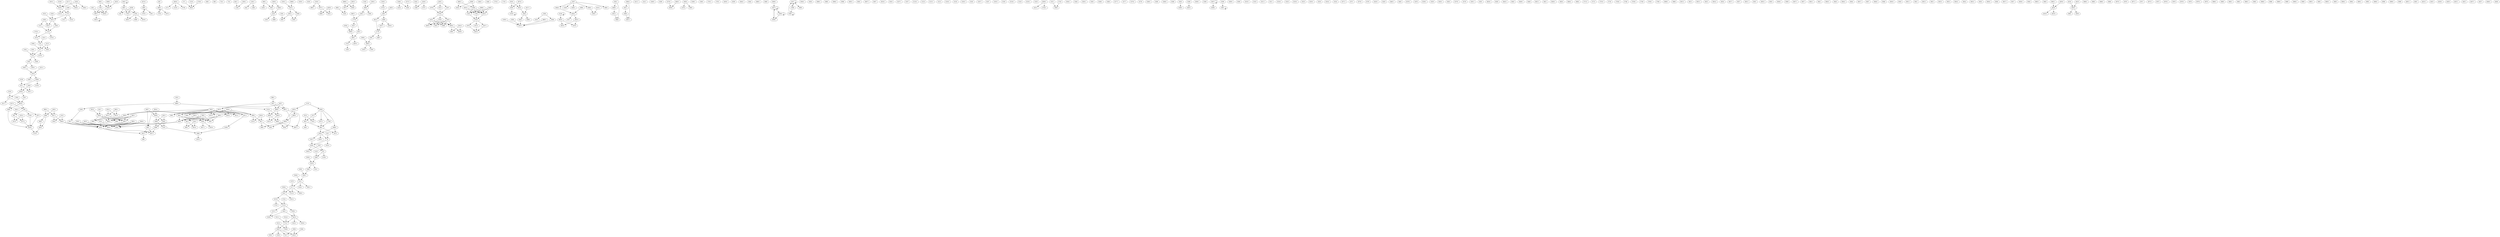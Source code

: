 digraph adj {
graph [k=96]
edge [d=-95]
"32+" [l=107 C=3060]
"32-" [l=107 C=3060]
"140+" [l=234 C=4866]
"140-" [l=234 C=4866]
"275+" [l=105 C=2550]
"275-" [l=105 C=2550]
"331+" [l=175 C=20400]
"331-" [l=175 C=20400]
"363+" [l=96 C=255]
"363-" [l=96 C=255]
"366+" [l=97 C=510]
"366-" [l=97 C=510]
"491+" [l=4111 C=62013]
"491-" [l=4111 C=62013]
"514+" [l=109 C=3570]
"514-" [l=109 C=3570]
"517+" [l=105 C=2550]
"517-" [l=105 C=2550]
"520+" [l=106 C=2805]
"520-" [l=106 C=2805]
"571+" [l=188 C=3673]
"571-" [l=188 C=3673]
"598+" [l=1358 C=12988]
"598-" [l=1358 C=12988]
"724+" [l=1220 C=58476]
"724-" [l=1220 C=58476]
"842+" [l=481 C=9414]
"842-" [l=481 C=9414]
"860+" [l=254 C=5630]
"860-" [l=254 C=5630]
"909+" [l=146 C=1598]
"909-" [l=146 C=1598]
"1029+" [l=297 C=1628]
"1029-" [l=297 C=1628]
"1132+" [l=99 C=1020]
"1132-" [l=99 C=1020]
"1185+" [l=242 C=8154]
"1185-" [l=242 C=8154]
"1221+" [l=191 C=801]
"1221-" [l=191 C=801]
"1265+" [l=252 C=3440]
"1265-" [l=252 C=3440]
"1326+" [l=137 C=760]
"1326-" [l=137 C=760]
"1382+" [l=725 C=9707]
"1382-" [l=725 C=9707]
"1385+" [l=438 C=13223]
"1385-" [l=438 C=13223]
"1454+" [l=191 C=6725]
"1454-" [l=191 C=6725]
"1455+" [l=209 C=10225]
"1455-" [l=209 C=10225]
"1456+" [l=149 C=6493]
"1456-" [l=149 C=6493]
"1484+" [l=234 C=553]
"1484-" [l=234 C=553]
"1492+" [l=190 C=1802]
"1492-" [l=190 C=1802]
"1580+" [l=149 C=7007]
"1580-" [l=149 C=7007]
"1593+" [l=213 C=4462]
"1593-" [l=213 C=4462]
"1735+" [l=264 C=4581]
"1735-" [l=264 C=4581]
"1785+" [l=315 C=5046]
"1785-" [l=315 C=5046]
"1861+" [l=146 C=3019]
"1861-" [l=146 C=3019]
"1902+" [l=156 C=3495]
"1902-" [l=156 C=3495]
"1917+" [l=295 C=1768]
"1917-" [l=295 C=1768]
"1925+" [l=381 C=3720]
"1925-" [l=381 C=3720]
"1978+" [l=191 C=3736]
"1978-" [l=191 C=3736]
"2013+" [l=191 C=4569]
"2013-" [l=191 C=4569]
"2046+" [l=285 C=1176]
"2046-" [l=285 C=1176]
"2060+" [l=191 C=457]
"2060-" [l=191 C=457]
"2129+" [l=188 C=4642]
"2129-" [l=188 C=4642]
"2133+" [l=188 C=2863]
"2133-" [l=188 C=2863]
"2183+" [l=239 C=1690]
"2183-" [l=239 C=1690]
"2205+" [l=195 C=5111]
"2205-" [l=195 C=5111]
"2207+" [l=190 C=8863]
"2207-" [l=190 C=8863]
"2245+" [l=181 C=839]
"2245-" [l=181 C=839]
"2253+" [l=541 C=6932]
"2253-" [l=541 C=6932]
"2267+" [l=192 C=3951]
"2267-" [l=192 C=3951]
"2280+" [l=269 C=1546]
"2280-" [l=269 C=1546]
"2304+" [l=191 C=1045]
"2304-" [l=191 C=1045]
"2345+" [l=150 C=4097]
"2345-" [l=150 C=4097]
"2369+" [l=146 C=739]
"2369-" [l=146 C=739]
"2395+" [l=281 C=2071]
"2395-" [l=281 C=2071]
"2411+" [l=214 C=497]
"2411-" [l=214 C=497]
"2425+" [l=169 C=4062]
"2425-" [l=169 C=4062]
"2511+" [l=150 C=184]
"2511-" [l=150 C=184]
"2525+" [l=189 C=3227]
"2525-" [l=189 C=3227]
"2569+" [l=201 C=699]
"2569-" [l=201 C=699]
"2575+" [l=191 C=2075]
"2575-" [l=191 C=2075]
"2578+" [l=204 C=642]
"2578-" [l=204 C=642]
"2580+" [l=191 C=286]
"2580-" [l=191 C=286]
"2590+" [l=112 C=45]
"2590-" [l=112 C=45]
"2602+" [l=112 C=461]
"2602-" [l=112 C=461]
"2618+" [l=192 C=2663]
"2618-" [l=192 C=2663]
"2641+" [l=191 C=2108]
"2641-" [l=191 C=2108]
"2644+" [l=196 C=506]
"2644-" [l=196 C=506]
"2645+" [l=137 C=842]
"2645-" [l=137 C=842]
"2651+" [l=168 C=1179]
"2651-" [l=168 C=1179]
"2669+" [l=191 C=422]
"2669-" [l=191 C=422]
"2690+" [l=192 C=1839]
"2690-" [l=192 C=1839]
"2702+" [l=264 C=834]
"2702-" [l=264 C=834]
"2703+" [l=289 C=2243]
"2703-" [l=289 C=2243]
"2749+" [l=191 C=317]
"2749-" [l=191 C=317]
"2779+" [l=155 C=1740]
"2779-" [l=155 C=1740]
"2784+" [l=191 C=1908]
"2784-" [l=191 C=1908]
"2830+" [l=156 C=2408]
"2830-" [l=156 C=2408]
"2837+" [l=228 C=1388]
"2837-" [l=228 C=1388]
"2839+" [l=268 C=586]
"2839-" [l=268 C=586]
"2844+" [l=191 C=450]
"2844-" [l=191 C=450]
"2865+" [l=123 C=641]
"2865-" [l=123 C=641]
"2880+" [l=269 C=1295]
"2880-" [l=269 C=1295]
"2886+" [l=121 C=402]
"2886-" [l=121 C=402]
"2888+" [l=194 C=2169]
"2888-" [l=194 C=2169]
"2909+" [l=189 C=1139]
"2909-" [l=189 C=1139]
"2925+" [l=133 C=101]
"2925-" [l=133 C=101]
"2956+" [l=215 C=744]
"2956-" [l=215 C=744]
"2972+" [l=191 C=502]
"2972-" [l=191 C=502]
"2980+" [l=303 C=1413]
"2980-" [l=303 C=1413]
"2996+" [l=280 C=1664]
"2996-" [l=280 C=1664]
"2998+" [l=201 C=661]
"2998-" [l=201 C=661]
"3005+" [l=128 C=92]
"3005-" [l=128 C=92]
"3007+" [l=257 C=1648]
"3007-" [l=257 C=1648]
"3016+" [l=208 C=626]
"3016-" [l=208 C=626]
"3025+" [l=191 C=1200]
"3025-" [l=191 C=1200]
"3043+" [l=131 C=87]
"3043-" [l=131 C=87]
"3046+" [l=191 C=1629]
"3046-" [l=191 C=1629]
"3072+" [l=127 C=66]
"3072-" [l=127 C=66]
"3083+" [l=267 C=997]
"3083-" [l=267 C=997]
"3107+" [l=111 C=33]
"3107-" [l=111 C=33]
"3113+" [l=110 C=57]
"3113-" [l=110 C=57]
"3116+" [l=314 C=1056]
"3116-" [l=314 C=1056]
"3118+" [l=128 C=77]
"3118-" [l=128 C=77]
"3122+" [l=209 C=561]
"3122-" [l=209 C=561]
"3139+" [l=138 C=96]
"3139-" [l=138 C=96]
"3150+" [l=138 C=159]
"3150-" [l=138 C=159]
"3159+" [l=203 C=774]
"3159-" [l=203 C=774]
"3163+" [l=194 C=382]
"3163-" [l=194 C=382]
"3180+" [l=140 C=103]
"3180-" [l=140 C=103]
"3187+" [l=196 C=478]
"3187-" [l=196 C=478]
"3190+" [l=150 C=383]
"3190-" [l=150 C=383]
"3195+" [l=139 C=184]
"3195-" [l=139 C=184]
"3206+" [l=205 C=812]
"3206-" [l=205 C=812]
"3213+" [l=134 C=87]
"3213-" [l=134 C=87]
"3217+" [l=152 C=116]
"3217-" [l=152 C=116]
"3218+" [l=212 C=790]
"3218-" [l=212 C=790]
"3220+" [l=230 C=323]
"3220-" [l=230 C=323]
"3221+" [l=118 C=59]
"3221-" [l=118 C=59]
"3228+" [l=191 C=297]
"3228-" [l=191 C=297]
"3231+" [l=193 C=576]
"3231-" [l=193 C=576]
"3260+" [l=127 C=72]
"3260-" [l=127 C=72]
"3261+" [l=109 C=34]
"3261-" [l=109 C=34]
"3264+" [l=202 C=481]
"3264-" [l=202 C=481]
"3265+" [l=172 C=274]
"3265-" [l=172 C=274]
"3266+" [l=122 C=76]
"3266-" [l=122 C=76]
"3267+" [l=173 C=186]
"3267-" [l=173 C=186]
"3268+" [l=132 C=94]
"3268-" [l=132 C=94]
"3269+" [l=191 C=1089]
"3269-" [l=191 C=1089]
"3277+" [l=246 C=401]
"3277-" [l=246 C=401]
"3278+" [l=123 C=57]
"3278-" [l=123 C=57]
"3279+" [l=128 C=90]
"3279-" [l=128 C=90]
"3280+" [l=208 C=570]
"3280-" [l=208 C=570]
"3284+" [l=140 C=136]
"3284-" [l=140 C=136]
"3286+" [l=232 C=718]
"3286-" [l=232 C=718]
"3289+" [l=128 C=125]
"3289-" [l=128 C=125]
"3290+" [l=144 C=139]
"3290-" [l=144 C=139]
"3292+" [l=138 C=129]
"3292-" [l=138 C=129]
"3294+" [l=150 C=244]
"3294-" [l=150 C=244]
"3297+" [l=128 C=148]
"3297-" [l=128 C=148]
"3299+" [l=158 C=128]
"3299-" [l=158 C=128]
"3300+" [l=127 C=90]
"3300-" [l=127 C=90]
"3303+" [l=116 C=44]
"3303-" [l=116 C=44]
"3304+" [l=123 C=69]
"3304-" [l=123 C=69]
"3305+" [l=138 C=88]
"3305-" [l=138 C=88]
"3306+" [l=190 C=1487]
"3306-" [l=190 C=1487]
"3309+" [l=123 C=66]
"3309-" [l=123 C=66]
"3310+" [l=113 C=46]
"3310-" [l=113 C=46]
"3311+" [l=114 C=43]
"3311-" [l=114 C=43]
"3312+" [l=113 C=51]
"3312-" [l=113 C=51]
"3313+" [l=127 C=100]
"3313-" [l=127 C=100]
"3314+" [l=151 C=159]
"3314-" [l=151 C=159]
"3316+" [l=127 C=126]
"3316-" [l=127 C=126]
"3317+" [l=127 C=91]
"3317-" [l=127 C=91]
"3318+" [l=134 C=105]
"3318-" [l=134 C=105]
"3319+" [l=116 C=44]
"3319-" [l=116 C=44]
"3320+" [l=151 C=114]
"3320-" [l=151 C=114]
"3323+" [l=102 C=16]
"3323-" [l=102 C=16]
"3324+" [l=151 C=161]
"3324-" [l=151 C=161]
"3325+" [l=123 C=69]
"3325-" [l=123 C=69]
"3326+" [l=149 C=167]
"3326-" [l=149 C=167]
"3357+" [l=96 C=255]
"3357-" [l=96 C=255]
"3369+" [l=798 C=179265]
"3369-" [l=798 C=179265]
"3370+" [l=651 C=141780]
"3370-" [l=651 C=141780]
"3371+" [l=22028 C=273769]
"3371-" [l=22028 C=273769]
"3372+" [l=172 C=19635]
"3372-" [l=172 C=19635]
"3378+" [l=26375 C=326016]
"3378-" [l=26375 C=326016]
"3381+" [l=435 C=86700]
"3381-" [l=435 C=86700]
"3382+" [l=244 C=37995]
"3382-" [l=244 C=37995]
"3387+" [l=4413 C=715442]
"3387-" [l=4413 C=715442]
"3419+" [l=205 C=28050]
"3419-" [l=205 C=28050]
"3420+" [l=7893 C=74545]
"3420-" [l=7893 C=74545]
"3423+" [l=225 C=33150]
"3423-" [l=225 C=33150]
"3429+" [l=125 C=7650]
"3429-" [l=125 C=7650]
"3435+" [l=144 C=12495]
"3435-" [l=144 C=12495]
"3452+" [l=173 C=19890]
"3452-" [l=173 C=19890]
"3465+" [l=5630 C=57909]
"3465-" [l=5630 C=57909]
"3474+" [l=9772 C=112901]
"3474-" [l=9772 C=112901]
"3476+" [l=34019 C=373690]
"3476-" [l=34019 C=373690]
"3535+" [l=4873 C=33873]
"3535-" [l=4873 C=33873]
"3539+" [l=39056 C=425131]
"3539-" [l=39056 C=425131]
"3547+" [l=302 C=5485]
"3547-" [l=302 C=5485]
"3563+" [l=9907 C=117728]
"3563-" [l=9907 C=117728]
"3579+" [l=33037 C=405774]
"3579-" [l=33037 C=405774]
"3585+" [l=7129 C=72113]
"3585-" [l=7129 C=72113]
"3591+" [l=787 C=2933]
"3591-" [l=787 C=2933]
"3612+" [l=407 C=7986]
"3612-" [l=407 C=7986]
"3626+" [l=5875 C=55418]
"3626-" [l=5875 C=55418]
"3643+" [l=4075 C=40655]
"3643-" [l=4075 C=40655]
"3649+" [l=422 C=4817]
"3649-" [l=422 C=4817]
"3651+" [l=4227 C=42016]
"3651-" [l=4227 C=42016]
"3656+" [l=204 C=12041]
"3656-" [l=204 C=12041]
"3658+" [l=2124 C=17590]
"3658-" [l=2124 C=17590]
"3664+" [l=7510 C=65728]
"3664-" [l=7510 C=65728]
"3682+" [l=3179 C=51086]
"3682-" [l=3179 C=51086]
"3683+" [l=332 C=5926]
"3683-" [l=332 C=5926]
"3687+" [l=272 C=3718]
"3687-" [l=272 C=3718]
"3699+" [l=200 C=7088]
"3699-" [l=200 C=7088]
"3713+" [l=586 C=2512]
"3713-" [l=586 C=2512]
"3720+" [l=4759 C=48089]
"3720-" [l=4759 C=48089]
"3732+" [l=295 C=3849]
"3732-" [l=295 C=3849]
"3743+" [l=196 C=1038]
"3743-" [l=196 C=1038]
"3748+" [l=353 C=1544]
"3748-" [l=353 C=1544]
"3749+" [l=379 C=1531]
"3749-" [l=379 C=1531]
"3753+" [l=111 C=148]
"3753-" [l=111 C=148]
"3755+" [l=140 C=142]
"3755-" [l=140 C=142]
"3759+" [l=191 C=2875]
"3759-" [l=191 C=2875]
"3760+" [l=300 C=6270]
"3760-" [l=300 C=6270]
"3763+" [l=660 C=59817]
"3763-" [l=660 C=59817]
"3891+" [l=44762 C=580032]
"3891-" [l=44762 C=580032]
"3892+" [l=11602 C=201202]
"3892-" [l=11602 C=201202]
"3893+" [l=7275 C=213391]
"3893-" [l=7275 C=213391]
"3894+" [l=4318 C=125935]
"3894-" [l=4318 C=125935]
"3895+" [l=6895 C=155635]
"3895-" [l=6895 C=155635]
"3896+" [l=27189 C=427692]
"3896-" [l=27189 C=427692]
"3897+" [l=27611 C=401151]
"3897-" [l=27611 C=401151]
"3898+" [l=3683 C=45715]
"3898-" [l=3683 C=45715]
"3901+" [l=8790 C=317353]
"3901-" [l=8790 C=317353]
"3902+" [l=46071 C=597264]
"3902-" [l=46071 C=597264]
"3904+" [l=4056 C=203732]
"3904-" [l=4056 C=203732]
"3906+" [l=18644 C=269048]
"3906-" [l=18644 C=269048]
"3907+" [l=43008 C=524922]
"3907-" [l=43008 C=524922]
"3909+" [l=25906 C=660260]
"3909-" [l=25906 C=660260]
"3910+" [l=87429 C=1043882]
"3910-" [l=87429 C=1043882]
"3911+" [l=2857 C=119095]
"3911-" [l=2857 C=119095]
"3913+" [l=41006 C=513022]
"3913-" [l=41006 C=513022]
"3914+" [l=101802 C=1281706]
"3914-" [l=101802 C=1281706]
"3915+" [l=40607 C=608210]
"3915-" [l=40607 C=608210]
"3917+" [l=10642 C=379499]
"3917-" [l=10642 C=379499]
"3918+" [l=4723 C=172941]
"3918-" [l=4723 C=172941]
"3919+" [l=87067 C=1354748]
"3919-" [l=87067 C=1354748]
"3920+" [l=12288 C=162402]
"3920-" [l=12288 C=162402]
"3921+" [l=1216 C=16586]
"3921-" [l=1216 C=16586]
"3922+" [l=44016 C=440795]
"3922-" [l=44016 C=440795]
"3923+" [l=169918 C=2239693]
"3923-" [l=169918 C=2239693]
"3924+" [l=26003 C=301732]
"3924-" [l=26003 C=301732]
"3925+" [l=2423 C=29757]
"3925-" [l=2423 C=29757]
"3926+" [l=3667 C=88857]
"3926-" [l=3667 C=88857]
"3927+" [l=48458 C=571636]
"3927-" [l=48458 C=571636]
"3929+" [l=17115 C=230325]
"3929-" [l=17115 C=230325]
"3931+" [l=76072 C=933256]
"3931-" [l=76072 C=933256]
"3932+" [l=19080 C=278659]
"3932-" [l=19080 C=278659]
"3933+" [l=91699 C=1297964]
"3933-" [l=91699 C=1297964]
"3934+" [l=55775 C=656518]
"3934-" [l=55775 C=656518]
"3935+" [l=115979 C=1394980]
"3935-" [l=115979 C=1394980]
"3936+" [l=92042 C=1124071]
"3936-" [l=92042 C=1124071]
"3937+" [l=82933 C=927814]
"3937-" [l=82933 C=927814]
"3938+" [l=19338 C=217024]
"3938-" [l=19338 C=217024]
"3939+" [l=4796 C=52099]
"3939-" [l=4796 C=52099]
"3940+" [l=48557 C=741501]
"3940-" [l=48557 C=741501]
"3941+" [l=58429 C=687950]
"3941-" [l=58429 C=687950]
"3942+" [l=7907 C=146065]
"3942-" [l=7907 C=146065]
"3943+" [l=34710 C=441605]
"3943-" [l=34710 C=441605]
"3944+" [l=43088 C=479294]
"3944-" [l=43088 C=479294]
"3947+" [l=16282 C=156381]
"3947-" [l=16282 C=156381]
"3948+" [l=79620 C=982967]
"3948-" [l=79620 C=982967]
"3950+" [l=90267 C=1162496]
"3950-" [l=90267 C=1162496]
"3951+" [l=35069 C=412899]
"3951-" [l=35069 C=412899]
"3952+" [l=22992 C=276232]
"3952-" [l=22992 C=276232]
"3953+" [l=26578 C=257116]
"3953-" [l=26578 C=257116]
"3954+" [l=45180 C=455551]
"3954-" [l=45180 C=455551]
"3955+" [l=69756 C=787160]
"3955-" [l=69756 C=787160]
"3956+" [l=97195 C=1126284]
"3956-" [l=97195 C=1126284]
"3957+" [l=84743 C=894757]
"3957-" [l=84743 C=894757]
"3958+" [l=5014 C=42993]
"3958-" [l=5014 C=42993]
"3959+" [l=30351 C=365361]
"3959-" [l=30351 C=365361]
"3961+" [l=54430 C=647001]
"3961-" [l=54430 C=647001]
"3963+" [l=76569 C=847852]
"3963-" [l=76569 C=847852]
"3964+" [l=152508 C=1900637]
"3964-" [l=152508 C=1900637]
"3965+" [l=114465 C=1449892]
"3965-" [l=114465 C=1449892]
"3966+" [l=29064 C=294336]
"3966-" [l=29064 C=294336]
"3967+" [l=8281 C=145134]
"3967-" [l=8281 C=145134]
"3968+" [l=37066 C=393711]
"3968-" [l=37066 C=393711]
"3970+" [l=36519 C=414562]
"3970-" [l=36519 C=414562]
"3971+" [l=26385 C=274785]
"3971-" [l=26385 C=274785]
"3972+" [l=5400 C=89933]
"3972-" [l=5400 C=89933]
"3973+" [l=39286 C=461420]
"3973-" [l=39286 C=461420]
"3974+" [l=115289 C=1495952]
"3974-" [l=115289 C=1495952]
"3976+" [l=28098 C=373184]
"3976-" [l=28098 C=373184]
"3978+" [l=63131 C=753891]
"3978-" [l=63131 C=753891]
"3979+" [l=4047 C=35073]
"3979-" [l=4047 C=35073]
"3980+" [l=30801 C=312657]
"3980-" [l=30801 C=312657]
"3982+" [l=86213 C=989962]
"3982-" [l=86213 C=989962]
"3983+" [l=20822 C=273128]
"3983-" [l=20822 C=273128]
"3985+" [l=12350 C=129543]
"3985-" [l=12350 C=129543]
"3988+" [l=14462 C=145520]
"3988-" [l=14462 C=145520]
"3989+" [l=6238 C=55189]
"3989-" [l=6238 C=55189]
"3990+" [l=17306 C=207690]
"3990-" [l=17306 C=207690]
"3991+" [l=35193 C=428555]
"3991-" [l=35193 C=428555]
"3992+" [l=92246 C=1037125]
"3992-" [l=92246 C=1037125]
"3993+" [l=8505 C=69942]
"3993-" [l=8505 C=69942]
"3994+" [l=19809 C=192883]
"3994-" [l=19809 C=192883]
"3995+" [l=21279 C=187957]
"3995-" [l=21279 C=187957]
"3996+" [l=50171 C=653879]
"3996-" [l=50171 C=653879]
"3998+" [l=67492 C=782331]
"3998-" [l=67492 C=782331]
"3999+" [l=15907 C=228308]
"3999-" [l=15907 C=228308]
"4001+" [l=7615 C=66678]
"4001-" [l=7615 C=66678]
"4003+" [l=16616 C=247812]
"4003-" [l=16616 C=247812]
"4004+" [l=21994 C=283954]
"4004-" [l=21994 C=283954]
"4005+" [l=9536 C=166912]
"4005-" [l=9536 C=166912]
"4006+" [l=9361 C=157527]
"4006-" [l=9361 C=157527]
"4007+" [l=7971 C=135890]
"4007-" [l=7971 C=135890]
"4008+" [l=13203 C=186730]
"4008-" [l=13203 C=186730]
"4009+" [l=14018 C=143691]
"4009-" [l=14018 C=143691]
"4012+" [l=17296 C=253890]
"4012-" [l=17296 C=253890]
"4013+" [l=32333 C=354296]
"4013-" [l=32333 C=354296]
"4014+" [l=16306 C=184314]
"4014-" [l=16306 C=184314]
"4015+" [l=131694 C=2002783]
"4015-" [l=131694 C=2002783]
"4016+" [l=35162 C=467453]
"4016-" [l=35162 C=467453]
"4017+" [l=21859 C=271965]
"4017-" [l=21859 C=271965]
"4018+" [l=8345 C=103751]
"4018-" [l=8345 C=103751]
"4019+" [l=79928 C=1056680]
"4019-" [l=79928 C=1056680]
"4020+" [l=1873 C=22848]
"4020-" [l=1873 C=22848]
"4022+" [l=174746 C=2070794]
"4022-" [l=174746 C=2070794]
"4023+" [l=92964 C=1112562]
"4023-" [l=92964 C=1112562]
"4025+" [l=34101 C=314861]
"4025-" [l=34101 C=314861]
"4026+" [l=231 C=28050]
"4026-" [l=231 C=28050]
"4027+" [l=1759 C=35292]
"4027-" [l=1759 C=35292]
"4028+" [l=410 C=61200]
"4028-" [l=410 C=61200]
"4029+" [l=95402 C=1069874]
"4029-" [l=95402 C=1069874]
"4030+" [l=119838 C=1464192]
"4030-" [l=119838 C=1464192]
"4031+" [l=21280 C=244393]
"4031-" [l=21280 C=244393]
"4032+" [l=195464 C=2652318]
"4032-" [l=195464 C=2652318]
"4033+" [l=30023 C=434250]
"4033-" [l=30023 C=434250]
"4034+" [l=20950 C=277467]
"4034-" [l=20950 C=277467]
"4035+" [l=23632 C=850107]
"4035-" [l=23632 C=850107]
"4036+" [l=6291 C=272186]
"4036-" [l=6291 C=272186]
"4037+" [l=50059 C=582410]
"4037-" [l=50059 C=582410]
"4038+" [l=109779 C=1571043]
"4038-" [l=109779 C=1571043]
"4039+" [l=131680 C=1561617]
"4039-" [l=131680 C=1561617]
"4040+" [l=109197 C=1219439]
"4040-" [l=109197 C=1219439]
"32+" -> "3317+"
"32+" -> "4026+" [d=-43]
"32-" -> "3316+"
"32-" -> "4028-" [d=-62]
"140+" -> "3907+" [d=-70]
"140+" -> "4038+" [d=-70]
"275+" -> "2590+"
"275+" -> "3429-"
"275-" -> "2511-"
"275-" -> "3314-"
"275-" -> "3423-" [d=-83]
"331+" -> "3267+"
"331+" -> "4028+"
"331-" -> "3139+"
"331-" -> "3369-" [d=-46]
"363+" -> "2641-"
"363+" -> "366+" [d=-79]
"363-" -> "3313+"
"363-" -> "3372+"
"366+" -> "3072-"
"366+" -> "4026-"
"366-" -> "2972-"
"366-" -> "2749+" [d=-80]
"366-" -> "363-" [d=-79]
"491-" -> "2865+"
"514+" -> "2245+"
"514+" -> "3261+"
"514+" -> "517+" [d=-90]
"514-" -> "3266-"
"514-" -> "3381-"
"517+" -> "3300+"
"517+" -> "520+" [d=-93]
"517+" -> "3113+" [d=-93]
"517-" -> "3279+"
"517-" -> "514-" [d=-90]
"520+" -> "3312+"
"520+" -> "3370+"
"520-" -> "3294-"
"520-" -> "517-" [d=-93]
"571-" -> "3656-" [d=-92]
"842+" -> "1185-"
"860+" -> "2837-"
"909+" -> "1265+"
"909+" -> "1902-" [d=-50]
"1132+" -> "1221+"
"1132+" -> "2304+" [d=-77]
"1132+" -> "3452-" [d=-77]
"1132-" -> "3755+"
"1132-" -> "3370-" [d=-93]
"1185+" -> "842-"
"1185+" -> "1385-"
"1221+" -> "3180+"
"1221-" -> "1132-"
"1265-" -> "909-"
"1326+" -> "3891+"
"1326+" -> "3972+"
"1382+" -> "2779+"
"1382-" -> "3683+"
"1385+" -> "1185-"
"1454-" -> "1580-"
"1455+" -> "3933-"
"1455+" -> "3996-"
"1455+" -> "4003+"
"1455+" -> "4004+"
"1455-" -> "3763+"
"1456+" -> "2575-"
"1456+" -> "1580-" [d=-53]
"1492+" -> "3894-"
"1492+" -> "3917+"
"1580+" -> "1454+"
"1580+" -> "1456-" [d=-53]
"1593+" -> "3732+"
"1785+" -> "2602+"
"1785-" -> "3907+" [d=-87]
"1785-" -> "4038+" [d=-87]
"1861+" -> "3732-"
"1861+" -> "4033+"
"1861-" -> "3612+"
"1861-" -> "3699-"
"1902+" -> "2830-" [d=-60]
"1902+" -> "909-" [d=-50]
"1902-" -> "2425-"
"1917+" -> "2645-"
"1925-" -> "2886+"
"1978+" -> "3763-" [d=-94]
"1978-" -> "4032+"
"2013+" -> "4032+" [d=-94]
"2013-" -> "3763-"
"2046+" -> "2280+"
"2046-" -> "3297+" [d=-36]
"2060+" -> "2651+"
"2060-" -> "3921+"
"2129-" -> "3656-" [d=-92]
"2133-" -> "4035+"
"2133-" -> "4036-"
"2183-" -> "3683-"
"2205+" -> "2425+"
"2207+" -> "4032+" [d=-94]
"2207-" -> "3763-" [d=-94]
"2245-" -> "514-"
"2253+" -> "4005+"
"2253+" -> "4006+"
"2253-" -> "2886-"
"2267+" -> "4028-"
"2267-" -> "4026+"
"2280-" -> "2046-"
"2280-" -> "3535-"
"2304+" -> "3423+"
"2304-" -> "1132-" [d=-77]
"2345+" -> "3907+"
"2345+" -> "4038+"
"2345-" -> "2618+"
"2345-" -> "2690-" [d=-87]
"2345-" -> "2602+" [d=-15]
"2369+" -> "3683+"
"2395+" -> "3683-"
"2425+" -> "1902+"
"2425+" -> "3046-"
"2425-" -> "2205-"
"2425-" -> "2888-"
"2511+" -> "275+"
"2525-" -> "3904+"
"2525-" -> "3918-"
"2575+" -> "1456-"
"2578+" -> "3938+"
"2590-" -> "3213+"
"2590-" -> "275-"
"2602-" -> "1785-"
"2602-" -> "2345+" [d=-15]
"2618-" -> "2345+"
"2641+" -> "363-"
"2644+" -> "2645+"
"2644-" -> "3297+" [d=-84]
"2645+" -> "1917-"
"2645+" -> "3923+"
"2645-" -> "2644-"
"2645-" -> "2996+"
"2651+" -> "3964-"
"2651-" -> "2060-"
"2669+" -> "3072-"
"2669+" -> "4026-"
"2669-" -> "4036+" [d=-78]
"2690+" -> "2345+" [d=-87]
"2703+" -> "2865-"
"2703-" -> "2865+"
"2749+" -> "4036+"
"2749-" -> "366+" [d=-80]
"2779+" -> "3547-"
"2779+" -> "3612-"
"2779-" -> "1382-"
"2779-" -> "3687-"
"2784+" -> "3933-" [d=-77]
"2784+" -> "3996-" [d=-77]
"2784+" -> "4003+" [d=-77]
"2784+" -> "4004+" [d=-77]
"2784-" -> "3763+"
"2830+" -> "3046+"
"2830+" -> "1902-" [d=-60]
"2837+" -> "860-"
"2837-" -> "3897+"
"2837-" -> "3898+"
"2837-" -> "4022+"
"2865+" -> "2703-"
"2865+" -> "3474-"
"2865-" -> "491+"
"2865-" -> "2703+"
"2886+" -> "2253+"
"2886+" -> "3206-"
"2886-" -> "1925+"
"2888+" -> "2425+"
"2909+" -> "3357+" [d=-92]
"2925+" -> "3429+" [d=-77]
"2972+" -> "366+"
"2972-" -> "4036+" [d=-80]
"2996-" -> "2645+"
"3025+" -> "3763+"
"3025-" -> "3933-" [d=-77]
"3025-" -> "3996-" [d=-77]
"3025-" -> "4003+" [d=-77]
"3025-" -> "4004+" [d=-77]
"3043-" -> "3267+"
"3043-" -> "4028+"
"3046+" -> "2425-"
"3046-" -> "2830-"
"3072+" -> "2669-"
"3072+" -> "366-"
"3083+" -> "3938+"
"3113-" -> "3294-"
"3113-" -> "517-" [d=-93]
"3118-" -> "3369-"
"3139-" -> "331+"
"3159+" -> "3159+" [d=-87]
"3159-" -> "3159-" [d=-87]
"3159-" -> "3929+" [d=-62]
"3180-" -> "1221-"
"3180-" -> "3452+"
"3190+" -> "3297+" [d=-67]
"3206+" -> "2886-"
"3206-" -> "3911-"
"3213-" -> "2590+"
"3213-" -> "3429-"
"3217+" -> "3304+"
"3217+" -> "3429+" [d=-58]
"3221+" -> "3419-"
"3228+" -> "3429+"
"3231-" -> "3939-"
"3260+" -> "3419+"
"3261-" -> "514-"
"3266+" -> "514+"
"3267-" -> "331-"
"3267-" -> "3043+"
"3269+" -> "3269+"
"3269+" -> "3306+"
"3269-" -> "3269-"
"3269-" -> "3357-"
"3279-" -> "517+"
"3284-" -> "3435+"
"3289-" -> "3303+"
"3292-" -> "3381+"
"3294+" -> "3113+"
"3294+" -> "520+"
"3297-" -> "2644+" [d=-84]
"3297-" -> "3682-" [d=-66]
"3297-" -> "3190-" [d=-67]
"3297-" -> "2046+" [d=-36]
"3297-" -> "3585+" [d=-36]
"3299-" -> "3387-"
"3300-" -> "517-"
"3303-" -> "3289+"
"3304-" -> "3217-"
"3304-" -> "3435+" [d=-85]
"3305-" -> "4026+" [d=-60]
"3306+" -> "3357+" [d=-92]
"3306-" -> "3269-"
"3306-" -> "3357-"
"3312-" -> "520-"
"3313-" -> "3325-"
"3313-" -> "363+"
"3314+" -> "275+"
"3316-" -> "32+"
"3317-" -> "32-"
"3323-" -> "3423-" [d=-85]
"3325+" -> "3313+"
"3325+" -> "3372+"
"3326-" -> "3423-"
"3357+" -> "3269+"
"3357+" -> "3306+"
"3357+" -> "3357+"
"3357-" -> "3357-"
"3357-" -> "2909-" [d=-92]
"3357-" -> "3306-" [d=-92]
"3369+" -> "3118+"
"3369+" -> "331+" [d=-46]
"3369-" -> "3419+"
"3370+" -> "3753-"
"3370+" -> "1132+" [d=-93]
"3370-" -> "520-"
"3372+" -> "4036+" [d=-78]
"3372-" -> "3325-"
"3372-" -> "363+"
"3381+" -> "514+"
"3381-" -> "3292+"
"3381-" -> "3382+"
"3382+" -> "3419-"
"3382-" -> "3381+"
"3387+" -> "3299+"
"3387+" -> "3387+"
"3387-" -> "3387-"
"3419+" -> "3221-"
"3419+" -> "3382-"
"3419-" -> "3260-"
"3419-" -> "3369+"
"3423+" -> "3326+"
"3423+" -> "3323+" [d=-85]
"3423+" -> "275+" [d=-83]
"3423-" -> "2304-"
"3423-" -> "3452+" [d=-77]
"3429+" -> "275-"
"3429+" -> "3213+"
"3429-" -> "3228-"
"3429-" -> "2925-" [d=-77]
"3429-" -> "3217-" [d=-58]
"3429-" -> "3435+" [d=-48]
"3435-" -> "3284+"
"3435-" -> "3304+" [d=-85]
"3435-" -> "3429+" [d=-48]
"3452+" -> "1132-" [d=-77]
"3452-" -> "3180+"
"3452-" -> "3423+" [d=-77]
"3474+" -> "2865-"
"3535+" -> "2280+"
"3547+" -> "2779-"
"3547-" -> "3699+"
"3585-" -> "3297+" [d=-36]
"3612+" -> "2779-"
"3612-" -> "1861+"
"3656+" -> "3759-"
"3656+" -> "571+" [d=-92]
"3656+" -> "2129+" [d=-92]
"3682+" -> "3297+" [d=-66]
"3683+" -> "2183+"
"3683+" -> "2395-"
"3683-" -> "1382+"
"3683-" -> "2369-"
"3687+" -> "2779+"
"3699+" -> "1861+"
"3699-" -> "3547+"
"3699-" -> "4034+"
"3732+" -> "1861-"
"3732-" -> "1593-"
"3743-" -> "3939-"
"3753+" -> "3370-"
"3755-" -> "1132+"
"3759+" -> "3656-"
"3763+" -> "2013+"
"3763+" -> "1978-" [d=-94]
"3763+" -> "2207+" [d=-94]
"3763-" -> "1455+"
"3763-" -> "2784+"
"3763-" -> "3025-"
"3891-" -> "1326-"
"3892+" -> "3914-" [d=-1187]
"3892+" -> "4004-" [d=-1187]
"3893+" -> "3894+" [d=-1787]
"3893-" -> "4035-" [d=-1787]
"3894+" -> "1492-"
"3894+" -> "3895-" [d=-601]
"3894-" -> "3893-" [d=-1787]
"3894-" -> "4035-" [d=-1787]
"3895+" -> "3894-" [d=-601]
"3895+" -> "3917+" [d=-601]
"3896+" -> "3972-" [d=-932]
"3896+" -> "4030-" [d=-932]
"3897+" -> "3934-" [d=-677]
"3897+" -> "4007+" [d=-677]
"3897-" -> "2837+"
"3897-" -> "4027+"
"3898+" -> "4005+"
"3898+" -> "4006+"
"3898-" -> "2837+"
"3898-" -> "4027+"
"3901+" -> "3920+"
"3901+" -> "3959-"
"3901+" -> "4022-"
"3901-" -> "3909-" [d=-1159]
"3901-" -> "3926-" [d=-1159]
"3901-" -> "3967-" [d=-1159]
"3901-" -> "4012-" [d=-1159]
"3902-" -> "3909-" [d=-1159]
"3902-" -> "3926-" [d=-1159]
"3902-" -> "3967-" [d=-1159]
"3902-" -> "4012-" [d=-1159]
"3904+" -> "3920+"
"3904+" -> "3959-"
"3904+" -> "4022-"
"3904-" -> "2525+"
"3904-" -> "3917-" [d=-2493]
"3907+" -> "3925+"
"3907-" -> "2345-"
"3907-" -> "1785+" [d=-87]
"3907-" -> "140-" [d=-70]
"3909+" -> "3901+" [d=-1159]
"3909+" -> "3902+" [d=-1159]
"3909+" -> "3942-" [d=-1159]
"3909+" -> "3983-" [d=-1159]
"3909-" -> "3920+"
"3909-" -> "3959-"
"3909-" -> "4022-"
"3910-" -> "3920+"
"3910-" -> "3959-"
"3910-" -> "4022-"
"3911+" -> "3206+"
"3911-" -> "3920+"
"3911-" -> "3959-"
"3911-" -> "4022-"
"3913-" -> "3920+"
"3913-" -> "3959-"
"3913-" -> "4022-"
"3914+" -> "3892-" [d=-1187]
"3914+" -> "4009+" [d=-1187]
"3917+" -> "3904+" [d=-2493]
"3917+" -> "3918-" [d=-2493]
"3917-" -> "1492-"
"3917-" -> "3895-" [d=-601]
"3918+" -> "2525+"
"3918+" -> "3917-" [d=-2493]
"3919-" -> "3923-" [d=-1222]
"3919-" -> "3929-" [d=-1222]
"3920-" -> "3901-"
"3920-" -> "3904-"
"3920-" -> "3909+"
"3920-" -> "3910+"
"3920-" -> "3911+"
"3920-" -> "3913+"
"3920-" -> "3940-"
"3920-" -> "3991-"
"3920-" -> "4023+"
"3921-" -> "2060+"
"3921-" -> "3964-" [d=-197]
"3923+" -> "3919+" [d=-1222]
"3923+" -> "3974-" [d=-1222]
"3923-" -> "2645-"
"3925+" -> "3925+"
"3925-" -> "3907-"
"3925-" -> "3925-"
"3926+" -> "3901+" [d=-1159]
"3926+" -> "3902+" [d=-1159]
"3926+" -> "3942-" [d=-1159]
"3926+" -> "3983-" [d=-1159]
"3926-" -> "4016+"
"3926-" -> "4017+"
"3929+" -> "3919+" [d=-1222]
"3929+" -> "3974-" [d=-1222]
"3929-" -> "3159+" [d=-62]
"3932+" -> "3972-" [d=-932]
"3932+" -> "4030-" [d=-932]
"3933+" -> "1455-"
"3933+" -> "2784-" [d=-77]
"3933+" -> "3025+" [d=-77]
"3934+" -> "3897-" [d=-677]
"3934+" -> "4008+" [d=-677]
"3938-" -> "2578-"
"3938-" -> "3083-"
"3939+" -> "3231+"
"3939+" -> "3743+"
"3940+" -> "3920+"
"3940+" -> "3959-"
"3940+" -> "4022-"
"3942+" -> "3909-" [d=-1159]
"3942+" -> "3926-" [d=-1159]
"3942+" -> "3967-" [d=-1159]
"3942+" -> "4012-" [d=-1159]
"3959+" -> "3901-"
"3959+" -> "3904-"
"3959+" -> "3909+"
"3959+" -> "3910+"
"3959+" -> "3911+"
"3959+" -> "3913+"
"3959+" -> "3940-"
"3959+" -> "3991-"
"3959+" -> "4023+"
"3961+" -> "4012+" [d=-526]
"3961+" -> "4013+" [d=-526]
"3964+" -> "2651-"
"3964+" -> "3921+" [d=-197]
"3965+" -> "4020-" [d=-1174]
"3967+" -> "3901+" [d=-1159]
"3967+" -> "3902+" [d=-1159]
"3967+" -> "3942-" [d=-1159]
"3967+" -> "3983-" [d=-1159]
"3972+" -> "3896-" [d=-932]
"3972+" -> "3932-" [d=-932]
"3972-" -> "1326-"
"3974+" -> "3923-" [d=-1222]
"3974+" -> "3929-" [d=-1222]
"3983+" -> "3909-" [d=-1159]
"3983+" -> "3926-" [d=-1159]
"3983+" -> "3967-" [d=-1159]
"3983+" -> "4012-" [d=-1159]
"3991+" -> "3920+"
"3991+" -> "3959-"
"3991+" -> "4022-"
"3996+" -> "1455-"
"3996+" -> "2784-" [d=-77]
"3996+" -> "3025+" [d=-77]
"4003-" -> "1455-"
"4003-" -> "2784-" [d=-77]
"4003-" -> "3025+" [d=-77]
"4004+" -> "3892-" [d=-1187]
"4004+" -> "4009+" [d=-1187]
"4004-" -> "1455-"
"4004-" -> "2784-" [d=-77]
"4004-" -> "3025+" [d=-77]
"4005+" -> "4008-" [d=-1109]
"4005+" -> "4015+" [d=-1109]
"4005-" -> "2253-"
"4005-" -> "3898-"
"4006+" -> "4008-" [d=-1109]
"4006+" -> "4015+" [d=-1109]
"4006-" -> "2253-"
"4006-" -> "3898-"
"4007-" -> "3897-" [d=-677]
"4007-" -> "4008+" [d=-677]
"4008+" -> "4005-" [d=-1109]
"4008+" -> "4006-" [d=-1109]
"4008-" -> "3934-" [d=-677]
"4008-" -> "4007+" [d=-677]
"4009-" -> "3914-" [d=-1187]
"4009-" -> "4004-" [d=-1187]
"4012+" -> "3901+" [d=-1159]
"4012+" -> "3902+" [d=-1159]
"4012+" -> "3942-" [d=-1159]
"4012+" -> "3983-" [d=-1159]
"4012-" -> "3961-" [d=-526]
"4012-" -> "4014+" [d=-526]
"4013-" -> "3961-" [d=-526]
"4013-" -> "4014+" [d=-526]
"4014-" -> "4012+" [d=-526]
"4014-" -> "4013+" [d=-526]
"4015-" -> "4005-" [d=-1109]
"4015-" -> "4006-" [d=-1109]
"4016-" -> "3926+"
"4017-" -> "3926+"
"4018-" -> "4020+" [d=-698]
"4019-" -> "4020+" [d=-698]
"4020+" -> "3965-" [d=-1174]
"4020+" -> "4039-" [d=-1174]
"4020-" -> "4018+" [d=-698]
"4020-" -> "4019+" [d=-698]
"4022+" -> "3901-"
"4022+" -> "3904-"
"4022+" -> "3909+"
"4022+" -> "3910+"
"4022+" -> "3911+"
"4022+" -> "3913+"
"4022+" -> "3940-"
"4022+" -> "3991-"
"4022+" -> "4023+"
"4022-" -> "2837+"
"4022-" -> "4027+"
"4023-" -> "3920+"
"4023-" -> "3959-"
"4023-" -> "4022-"
"4026+" -> "2669-"
"4026+" -> "366-"
"4026-" -> "2267+"
"4026-" -> "3305+" [d=-60]
"4026-" -> "32-" [d=-43]
"4027-" -> "3897+"
"4027-" -> "3898+"
"4027-" -> "4022+"
"4028+" -> "2267-"
"4028+" -> "32+" [d=-62]
"4028-" -> "331-"
"4028-" -> "3043+"
"4030+" -> "3896-" [d=-932]
"4030+" -> "3932-" [d=-932]
"4032-" -> "1978+"
"4032-" -> "2013-" [d=-94]
"4032-" -> "2207-" [d=-94]
"4033-" -> "1861-"
"4034-" -> "3699+"
"4035+" -> "3893+" [d=-1787]
"4035+" -> "3894+" [d=-1787]
"4035-" -> "2133+"
"4036+" -> "2133+"
"4036-" -> "2749-"
"4036-" -> "2972+" [d=-80]
"4036-" -> "2669+" [d=-78]
"4036-" -> "3372-" [d=-78]
"4038-" -> "2345-"
"4038-" -> "1785+" [d=-87]
"4038-" -> "140-" [d=-70]
"4039+" -> "4020-" [d=-1174]
}
